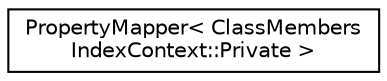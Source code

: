 digraph "Graphical Class Hierarchy"
{
 // INTERACTIVE_SVG=YES
  edge [fontname="Helvetica",fontsize="10",labelfontname="Helvetica",labelfontsize="10"];
  node [fontname="Helvetica",fontsize="10",shape=record];
  rankdir="LR";
  Node0 [label="PropertyMapper\< ClassMembers\lIndexContext::Private \>",height=0.2,width=0.4,color="black", fillcolor="white", style="filled",URL="$d1/d80/class_property_mapper.html"];
}
